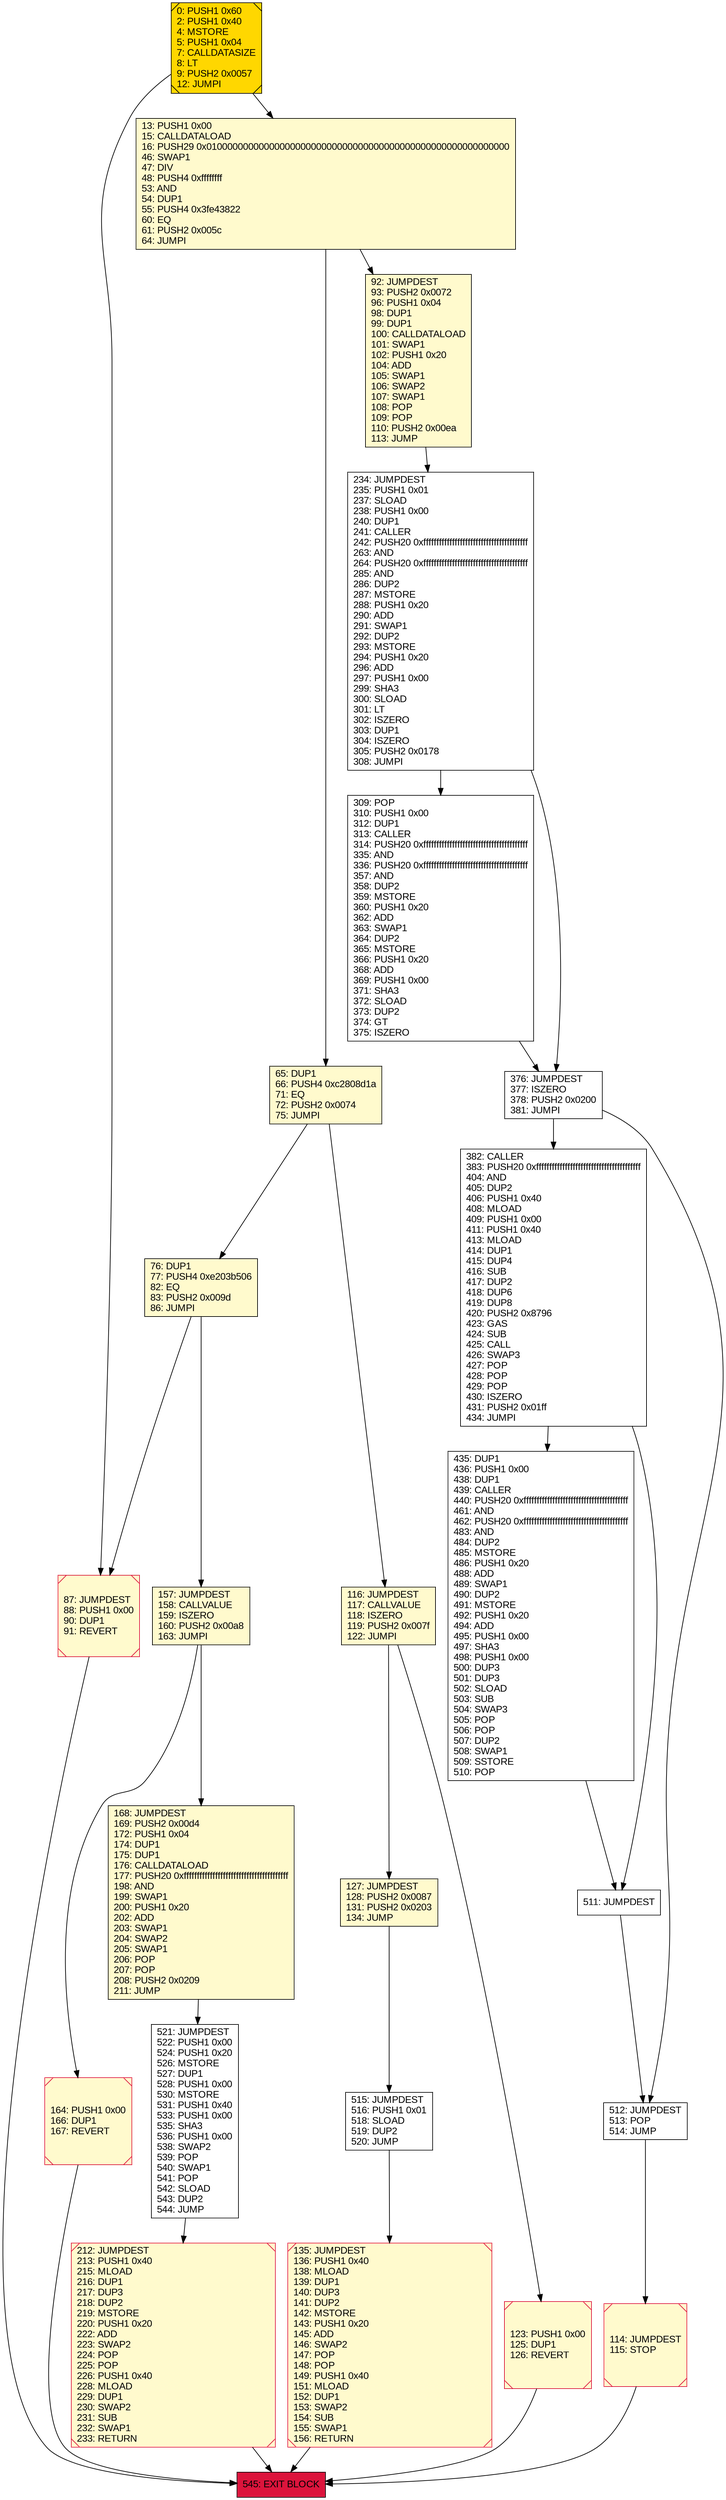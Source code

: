 digraph G {
bgcolor=transparent rankdir=UD;
node [shape=box style=filled color=black fillcolor=white fontname=arial fontcolor=black];
127 [label="127: JUMPDEST\l128: PUSH2 0x0087\l131: PUSH2 0x0203\l134: JUMP\l" fillcolor=lemonchiffon ];
164 [label="164: PUSH1 0x00\l166: DUP1\l167: REVERT\l" fillcolor=lemonchiffon shape=Msquare color=crimson ];
309 [label="309: POP\l310: PUSH1 0x00\l312: DUP1\l313: CALLER\l314: PUSH20 0xffffffffffffffffffffffffffffffffffffffff\l335: AND\l336: PUSH20 0xffffffffffffffffffffffffffffffffffffffff\l357: AND\l358: DUP2\l359: MSTORE\l360: PUSH1 0x20\l362: ADD\l363: SWAP1\l364: DUP2\l365: MSTORE\l366: PUSH1 0x20\l368: ADD\l369: PUSH1 0x00\l371: SHA3\l372: SLOAD\l373: DUP2\l374: GT\l375: ISZERO\l" ];
87 [label="87: JUMPDEST\l88: PUSH1 0x00\l90: DUP1\l91: REVERT\l" fillcolor=lemonchiffon shape=Msquare color=crimson ];
521 [label="521: JUMPDEST\l522: PUSH1 0x00\l524: PUSH1 0x20\l526: MSTORE\l527: DUP1\l528: PUSH1 0x00\l530: MSTORE\l531: PUSH1 0x40\l533: PUSH1 0x00\l535: SHA3\l536: PUSH1 0x00\l538: SWAP2\l539: POP\l540: SWAP1\l541: POP\l542: SLOAD\l543: DUP2\l544: JUMP\l" ];
382 [label="382: CALLER\l383: PUSH20 0xffffffffffffffffffffffffffffffffffffffff\l404: AND\l405: DUP2\l406: PUSH1 0x40\l408: MLOAD\l409: PUSH1 0x00\l411: PUSH1 0x40\l413: MLOAD\l414: DUP1\l415: DUP4\l416: SUB\l417: DUP2\l418: DUP6\l419: DUP8\l420: PUSH2 0x8796\l423: GAS\l424: SUB\l425: CALL\l426: SWAP3\l427: POP\l428: POP\l429: POP\l430: ISZERO\l431: PUSH2 0x01ff\l434: JUMPI\l" ];
76 [label="76: DUP1\l77: PUSH4 0xe203b506\l82: EQ\l83: PUSH2 0x009d\l86: JUMPI\l" fillcolor=lemonchiffon ];
157 [label="157: JUMPDEST\l158: CALLVALUE\l159: ISZERO\l160: PUSH2 0x00a8\l163: JUMPI\l" fillcolor=lemonchiffon ];
515 [label="515: JUMPDEST\l516: PUSH1 0x01\l518: SLOAD\l519: DUP2\l520: JUMP\l" ];
116 [label="116: JUMPDEST\l117: CALLVALUE\l118: ISZERO\l119: PUSH2 0x007f\l122: JUMPI\l" fillcolor=lemonchiffon ];
123 [label="123: PUSH1 0x00\l125: DUP1\l126: REVERT\l" fillcolor=lemonchiffon shape=Msquare color=crimson ];
65 [label="65: DUP1\l66: PUSH4 0xc2808d1a\l71: EQ\l72: PUSH2 0x0074\l75: JUMPI\l" fillcolor=lemonchiffon ];
234 [label="234: JUMPDEST\l235: PUSH1 0x01\l237: SLOAD\l238: PUSH1 0x00\l240: DUP1\l241: CALLER\l242: PUSH20 0xffffffffffffffffffffffffffffffffffffffff\l263: AND\l264: PUSH20 0xffffffffffffffffffffffffffffffffffffffff\l285: AND\l286: DUP2\l287: MSTORE\l288: PUSH1 0x20\l290: ADD\l291: SWAP1\l292: DUP2\l293: MSTORE\l294: PUSH1 0x20\l296: ADD\l297: PUSH1 0x00\l299: SHA3\l300: SLOAD\l301: LT\l302: ISZERO\l303: DUP1\l304: ISZERO\l305: PUSH2 0x0178\l308: JUMPI\l" ];
435 [label="435: DUP1\l436: PUSH1 0x00\l438: DUP1\l439: CALLER\l440: PUSH20 0xffffffffffffffffffffffffffffffffffffffff\l461: AND\l462: PUSH20 0xffffffffffffffffffffffffffffffffffffffff\l483: AND\l484: DUP2\l485: MSTORE\l486: PUSH1 0x20\l488: ADD\l489: SWAP1\l490: DUP2\l491: MSTORE\l492: PUSH1 0x20\l494: ADD\l495: PUSH1 0x00\l497: SHA3\l498: PUSH1 0x00\l500: DUP3\l501: DUP3\l502: SLOAD\l503: SUB\l504: SWAP3\l505: POP\l506: POP\l507: DUP2\l508: SWAP1\l509: SSTORE\l510: POP\l" ];
545 [label="545: EXIT BLOCK\l" fillcolor=crimson ];
92 [label="92: JUMPDEST\l93: PUSH2 0x0072\l96: PUSH1 0x04\l98: DUP1\l99: DUP1\l100: CALLDATALOAD\l101: SWAP1\l102: PUSH1 0x20\l104: ADD\l105: SWAP1\l106: SWAP2\l107: SWAP1\l108: POP\l109: POP\l110: PUSH2 0x00ea\l113: JUMP\l" fillcolor=lemonchiffon ];
168 [label="168: JUMPDEST\l169: PUSH2 0x00d4\l172: PUSH1 0x04\l174: DUP1\l175: DUP1\l176: CALLDATALOAD\l177: PUSH20 0xffffffffffffffffffffffffffffffffffffffff\l198: AND\l199: SWAP1\l200: PUSH1 0x20\l202: ADD\l203: SWAP1\l204: SWAP2\l205: SWAP1\l206: POP\l207: POP\l208: PUSH2 0x0209\l211: JUMP\l" fillcolor=lemonchiffon ];
114 [label="114: JUMPDEST\l115: STOP\l" fillcolor=lemonchiffon shape=Msquare color=crimson ];
212 [label="212: JUMPDEST\l213: PUSH1 0x40\l215: MLOAD\l216: DUP1\l217: DUP3\l218: DUP2\l219: MSTORE\l220: PUSH1 0x20\l222: ADD\l223: SWAP2\l224: POP\l225: POP\l226: PUSH1 0x40\l228: MLOAD\l229: DUP1\l230: SWAP2\l231: SUB\l232: SWAP1\l233: RETURN\l" fillcolor=lemonchiffon shape=Msquare color=crimson ];
512 [label="512: JUMPDEST\l513: POP\l514: JUMP\l" ];
511 [label="511: JUMPDEST\l" ];
0 [label="0: PUSH1 0x60\l2: PUSH1 0x40\l4: MSTORE\l5: PUSH1 0x04\l7: CALLDATASIZE\l8: LT\l9: PUSH2 0x0057\l12: JUMPI\l" fillcolor=lemonchiffon shape=Msquare fillcolor=gold ];
135 [label="135: JUMPDEST\l136: PUSH1 0x40\l138: MLOAD\l139: DUP1\l140: DUP3\l141: DUP2\l142: MSTORE\l143: PUSH1 0x20\l145: ADD\l146: SWAP2\l147: POP\l148: POP\l149: PUSH1 0x40\l151: MLOAD\l152: DUP1\l153: SWAP2\l154: SUB\l155: SWAP1\l156: RETURN\l" fillcolor=lemonchiffon shape=Msquare color=crimson ];
376 [label="376: JUMPDEST\l377: ISZERO\l378: PUSH2 0x0200\l381: JUMPI\l" ];
13 [label="13: PUSH1 0x00\l15: CALLDATALOAD\l16: PUSH29 0x0100000000000000000000000000000000000000000000000000000000\l46: SWAP1\l47: DIV\l48: PUSH4 0xffffffff\l53: AND\l54: DUP1\l55: PUSH4 0x3fe43822\l60: EQ\l61: PUSH2 0x005c\l64: JUMPI\l" fillcolor=lemonchiffon ];
76 -> 157;
512 -> 114;
76 -> 87;
212 -> 545;
114 -> 545;
0 -> 13;
65 -> 116;
382 -> 435;
116 -> 123;
65 -> 76;
157 -> 164;
376 -> 512;
116 -> 127;
135 -> 545;
511 -> 512;
127 -> 515;
234 -> 309;
13 -> 92;
0 -> 87;
382 -> 511;
515 -> 135;
13 -> 65;
164 -> 545;
376 -> 382;
234 -> 376;
435 -> 511;
157 -> 168;
87 -> 545;
309 -> 376;
521 -> 212;
168 -> 521;
123 -> 545;
92 -> 234;
}